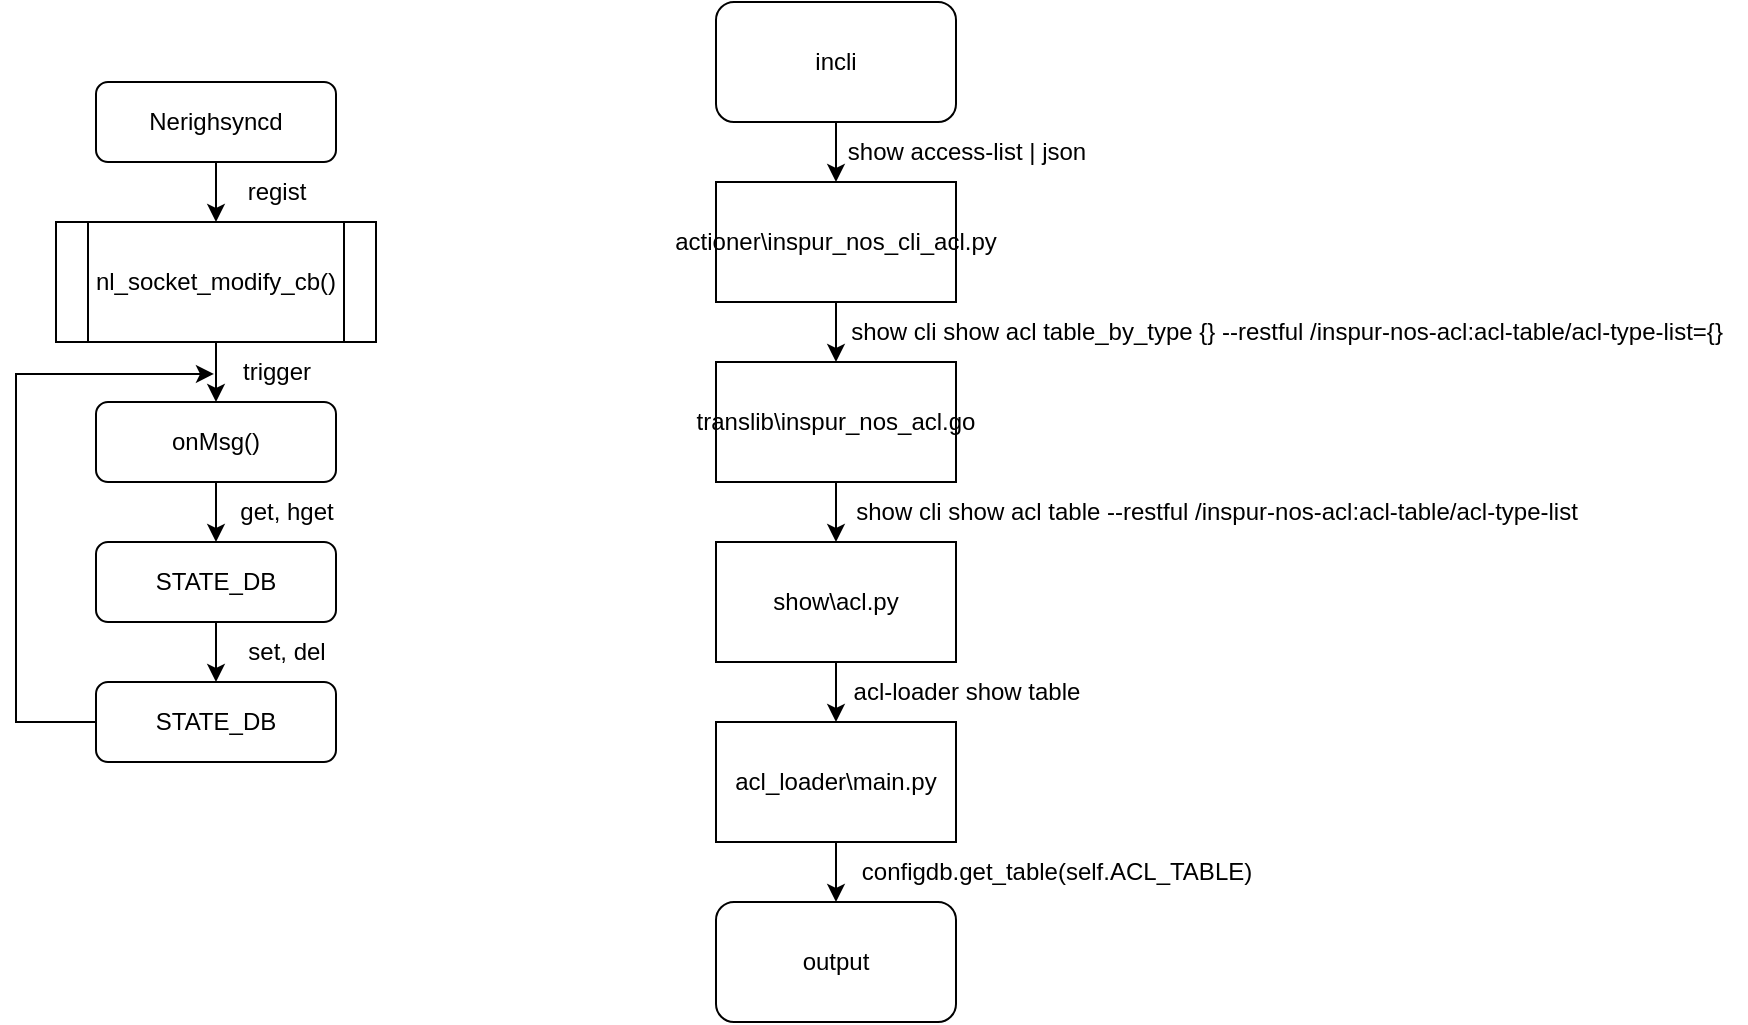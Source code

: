 <mxfile version="20.1.2" type="github">
  <diagram id="C5RBs43oDa-KdzZeNtuy" name="Page-1">
    <mxGraphModel dx="1102" dy="592" grid="1" gridSize="10" guides="1" tooltips="1" connect="1" arrows="1" fold="1" page="1" pageScale="1" pageWidth="827" pageHeight="1169" math="0" shadow="0">
      <root>
        <mxCell id="WIyWlLk6GJQsqaUBKTNV-0" />
        <mxCell id="WIyWlLk6GJQsqaUBKTNV-1" parent="WIyWlLk6GJQsqaUBKTNV-0" />
        <mxCell id="yO1y78sVCAmucmQ93rex-3" value="" style="edgeStyle=orthogonalEdgeStyle;rounded=0;orthogonalLoop=1;jettySize=auto;html=1;" parent="WIyWlLk6GJQsqaUBKTNV-1" source="WIyWlLk6GJQsqaUBKTNV-3" target="yO1y78sVCAmucmQ93rex-0" edge="1">
          <mxGeometry relative="1" as="geometry">
            <Array as="points" />
          </mxGeometry>
        </mxCell>
        <mxCell id="WIyWlLk6GJQsqaUBKTNV-3" value="Nerighsyncd" style="rounded=1;whiteSpace=wrap;html=1;fontSize=12;glass=0;strokeWidth=1;shadow=0;" parent="WIyWlLk6GJQsqaUBKTNV-1" vertex="1">
          <mxGeometry x="110" y="40" width="120" height="40" as="geometry" />
        </mxCell>
        <mxCell id="yO1y78sVCAmucmQ93rex-11" value="" style="edgeStyle=orthogonalEdgeStyle;rounded=0;orthogonalLoop=1;jettySize=auto;html=1;" parent="WIyWlLk6GJQsqaUBKTNV-1" source="WIyWlLk6GJQsqaUBKTNV-7" target="yO1y78sVCAmucmQ93rex-9" edge="1">
          <mxGeometry relative="1" as="geometry" />
        </mxCell>
        <mxCell id="WIyWlLk6GJQsqaUBKTNV-7" value="onMsg()" style="rounded=1;whiteSpace=wrap;html=1;fontSize=12;glass=0;strokeWidth=1;shadow=0;" parent="WIyWlLk6GJQsqaUBKTNV-1" vertex="1">
          <mxGeometry x="110" y="200" width="120" height="40" as="geometry" />
        </mxCell>
        <mxCell id="yO1y78sVCAmucmQ93rex-23" value="" style="edgeStyle=orthogonalEdgeStyle;rounded=0;orthogonalLoop=1;jettySize=auto;html=1;" parent="WIyWlLk6GJQsqaUBKTNV-1" source="yO1y78sVCAmucmQ93rex-0" edge="1">
          <mxGeometry relative="1" as="geometry">
            <mxPoint x="170" y="200" as="targetPoint" />
          </mxGeometry>
        </mxCell>
        <mxCell id="yO1y78sVCAmucmQ93rex-0" value="nl_socket_modify_cb()" style="shape=process;whiteSpace=wrap;html=1;backgroundOutline=1;" parent="WIyWlLk6GJQsqaUBKTNV-1" vertex="1">
          <mxGeometry x="90" y="110" width="160" height="60" as="geometry" />
        </mxCell>
        <mxCell id="yO1y78sVCAmucmQ93rex-8" value="regist" style="text;html=1;align=center;verticalAlign=middle;resizable=0;points=[];autosize=1;strokeColor=none;fillColor=none;" parent="WIyWlLk6GJQsqaUBKTNV-1" vertex="1">
          <mxGeometry x="175" y="80" width="50" height="30" as="geometry" />
        </mxCell>
        <mxCell id="yO1y78sVCAmucmQ93rex-16" value="" style="edgeStyle=orthogonalEdgeStyle;rounded=0;orthogonalLoop=1;jettySize=auto;html=1;" parent="WIyWlLk6GJQsqaUBKTNV-1" source="yO1y78sVCAmucmQ93rex-9" target="yO1y78sVCAmucmQ93rex-15" edge="1">
          <mxGeometry relative="1" as="geometry" />
        </mxCell>
        <mxCell id="yO1y78sVCAmucmQ93rex-9" value="STATE_DB" style="rounded=1;whiteSpace=wrap;html=1;fontSize=12;glass=0;strokeWidth=1;shadow=0;" parent="WIyWlLk6GJQsqaUBKTNV-1" vertex="1">
          <mxGeometry x="110" y="270" width="120" height="40" as="geometry" />
        </mxCell>
        <mxCell id="yO1y78sVCAmucmQ93rex-12" value="get, hget" style="text;html=1;align=center;verticalAlign=middle;resizable=0;points=[];autosize=1;strokeColor=none;fillColor=none;" parent="WIyWlLk6GJQsqaUBKTNV-1" vertex="1">
          <mxGeometry x="170" y="240" width="70" height="30" as="geometry" />
        </mxCell>
        <mxCell id="yO1y78sVCAmucmQ93rex-28" style="edgeStyle=orthogonalEdgeStyle;rounded=0;orthogonalLoop=1;jettySize=auto;html=1;entryX=-0.017;entryY=0.533;entryDx=0;entryDy=0;entryPerimeter=0;" parent="WIyWlLk6GJQsqaUBKTNV-1" source="yO1y78sVCAmucmQ93rex-15" target="yO1y78sVCAmucmQ93rex-26" edge="1">
          <mxGeometry relative="1" as="geometry">
            <mxPoint x="40" y="190" as="targetPoint" />
            <Array as="points">
              <mxPoint x="70" y="360" />
              <mxPoint x="70" y="186" />
            </Array>
          </mxGeometry>
        </mxCell>
        <mxCell id="yO1y78sVCAmucmQ93rex-15" value="STATE_DB" style="rounded=1;whiteSpace=wrap;html=1;fontSize=12;glass=0;strokeWidth=1;shadow=0;" parent="WIyWlLk6GJQsqaUBKTNV-1" vertex="1">
          <mxGeometry x="110" y="340" width="120" height="40" as="geometry" />
        </mxCell>
        <mxCell id="yO1y78sVCAmucmQ93rex-17" value="set, del" style="text;html=1;align=center;verticalAlign=middle;resizable=0;points=[];autosize=1;strokeColor=none;fillColor=none;" parent="WIyWlLk6GJQsqaUBKTNV-1" vertex="1">
          <mxGeometry x="175" y="310" width="60" height="30" as="geometry" />
        </mxCell>
        <mxCell id="yO1y78sVCAmucmQ93rex-26" value="trigger" style="text;html=1;align=center;verticalAlign=middle;resizable=0;points=[];autosize=1;strokeColor=none;fillColor=none;" parent="WIyWlLk6GJQsqaUBKTNV-1" vertex="1">
          <mxGeometry x="170" y="170" width="60" height="30" as="geometry" />
        </mxCell>
        <mxCell id="W5HpRq3daMPz91uDNiNY-11" value="" style="edgeStyle=orthogonalEdgeStyle;rounded=0;orthogonalLoop=1;jettySize=auto;html=1;" edge="1" parent="WIyWlLk6GJQsqaUBKTNV-1" source="W5HpRq3daMPz91uDNiNY-2" target="W5HpRq3daMPz91uDNiNY-3">
          <mxGeometry relative="1" as="geometry" />
        </mxCell>
        <mxCell id="W5HpRq3daMPz91uDNiNY-2" value="translib\inspur_nos_acl.go" style="whiteSpace=wrap;html=1;" vertex="1" parent="WIyWlLk6GJQsqaUBKTNV-1">
          <mxGeometry x="420" y="180" width="120" height="60" as="geometry" />
        </mxCell>
        <mxCell id="W5HpRq3daMPz91uDNiNY-12" value="" style="edgeStyle=orthogonalEdgeStyle;rounded=0;orthogonalLoop=1;jettySize=auto;html=1;" edge="1" parent="WIyWlLk6GJQsqaUBKTNV-1" source="W5HpRq3daMPz91uDNiNY-3" target="W5HpRq3daMPz91uDNiNY-4">
          <mxGeometry relative="1" as="geometry" />
        </mxCell>
        <mxCell id="W5HpRq3daMPz91uDNiNY-3" value="show\acl.py" style="whiteSpace=wrap;html=1;" vertex="1" parent="WIyWlLk6GJQsqaUBKTNV-1">
          <mxGeometry x="420" y="270" width="120" height="60" as="geometry" />
        </mxCell>
        <mxCell id="W5HpRq3daMPz91uDNiNY-13" value="" style="edgeStyle=orthogonalEdgeStyle;rounded=0;orthogonalLoop=1;jettySize=auto;html=1;" edge="1" parent="WIyWlLk6GJQsqaUBKTNV-1" source="W5HpRq3daMPz91uDNiNY-4" target="W5HpRq3daMPz91uDNiNY-7">
          <mxGeometry relative="1" as="geometry" />
        </mxCell>
        <mxCell id="W5HpRq3daMPz91uDNiNY-4" value="acl_loader\main.py" style="whiteSpace=wrap;html=1;" vertex="1" parent="WIyWlLk6GJQsqaUBKTNV-1">
          <mxGeometry x="420" y="360" width="120" height="60" as="geometry" />
        </mxCell>
        <mxCell id="W5HpRq3daMPz91uDNiNY-9" value="" style="edgeStyle=orthogonalEdgeStyle;rounded=0;orthogonalLoop=1;jettySize=auto;html=1;" edge="1" parent="WIyWlLk6GJQsqaUBKTNV-1" source="W5HpRq3daMPz91uDNiNY-5" target="W5HpRq3daMPz91uDNiNY-6">
          <mxGeometry relative="1" as="geometry" />
        </mxCell>
        <mxCell id="W5HpRq3daMPz91uDNiNY-5" value="incli" style="rounded=1;whiteSpace=wrap;html=1;" vertex="1" parent="WIyWlLk6GJQsqaUBKTNV-1">
          <mxGeometry x="420" width="120" height="60" as="geometry" />
        </mxCell>
        <mxCell id="W5HpRq3daMPz91uDNiNY-10" value="" style="edgeStyle=orthogonalEdgeStyle;rounded=0;orthogonalLoop=1;jettySize=auto;html=1;" edge="1" parent="WIyWlLk6GJQsqaUBKTNV-1" source="W5HpRq3daMPz91uDNiNY-6" target="W5HpRq3daMPz91uDNiNY-2">
          <mxGeometry relative="1" as="geometry" />
        </mxCell>
        <mxCell id="W5HpRq3daMPz91uDNiNY-6" value="actioner\inspur_nos_cli_acl.py" style="whiteSpace=wrap;html=1;" vertex="1" parent="WIyWlLk6GJQsqaUBKTNV-1">
          <mxGeometry x="420" y="90" width="120" height="60" as="geometry" />
        </mxCell>
        <mxCell id="W5HpRq3daMPz91uDNiNY-7" value="output" style="rounded=1;whiteSpace=wrap;html=1;" vertex="1" parent="WIyWlLk6GJQsqaUBKTNV-1">
          <mxGeometry x="420" y="450" width="120" height="60" as="geometry" />
        </mxCell>
        <mxCell id="W5HpRq3daMPz91uDNiNY-14" value="show access-list | json" style="text;html=1;align=center;verticalAlign=middle;resizable=0;points=[];autosize=1;strokeColor=none;fillColor=none;" vertex="1" parent="WIyWlLk6GJQsqaUBKTNV-1">
          <mxGeometry x="475" y="60" width="140" height="30" as="geometry" />
        </mxCell>
        <mxCell id="W5HpRq3daMPz91uDNiNY-15" value="&lt;div&gt;show cli show acl table_by_type {}&amp;nbsp;&lt;span style=&quot;background-color: initial;&quot;&gt;--restful /inspur-nos-acl:acl-table/acl-type-list={}&lt;/span&gt;&lt;/div&gt;" style="text;html=1;align=center;verticalAlign=middle;resizable=0;points=[];autosize=1;strokeColor=none;fillColor=none;" vertex="1" parent="WIyWlLk6GJQsqaUBKTNV-1">
          <mxGeometry x="475" y="150" width="460" height="30" as="geometry" />
        </mxCell>
        <mxCell id="W5HpRq3daMPz91uDNiNY-16" value="show cli show acl table --restful /inspur-nos-acl:acl-table/acl-type-list" style="text;html=1;align=center;verticalAlign=middle;resizable=0;points=[];autosize=1;strokeColor=none;fillColor=none;" vertex="1" parent="WIyWlLk6GJQsqaUBKTNV-1">
          <mxGeometry x="480" y="240" width="380" height="30" as="geometry" />
        </mxCell>
        <mxCell id="W5HpRq3daMPz91uDNiNY-17" value="acl-loader show table" style="text;html=1;align=center;verticalAlign=middle;resizable=0;points=[];autosize=1;strokeColor=none;fillColor=none;" vertex="1" parent="WIyWlLk6GJQsqaUBKTNV-1">
          <mxGeometry x="475" y="330" width="140" height="30" as="geometry" />
        </mxCell>
        <mxCell id="W5HpRq3daMPz91uDNiNY-19" value="configdb.get_table(self.ACL_TABLE)" style="text;html=1;align=center;verticalAlign=middle;resizable=0;points=[];autosize=1;strokeColor=none;fillColor=none;" vertex="1" parent="WIyWlLk6GJQsqaUBKTNV-1">
          <mxGeometry x="480" y="420" width="220" height="30" as="geometry" />
        </mxCell>
      </root>
    </mxGraphModel>
  </diagram>
</mxfile>
